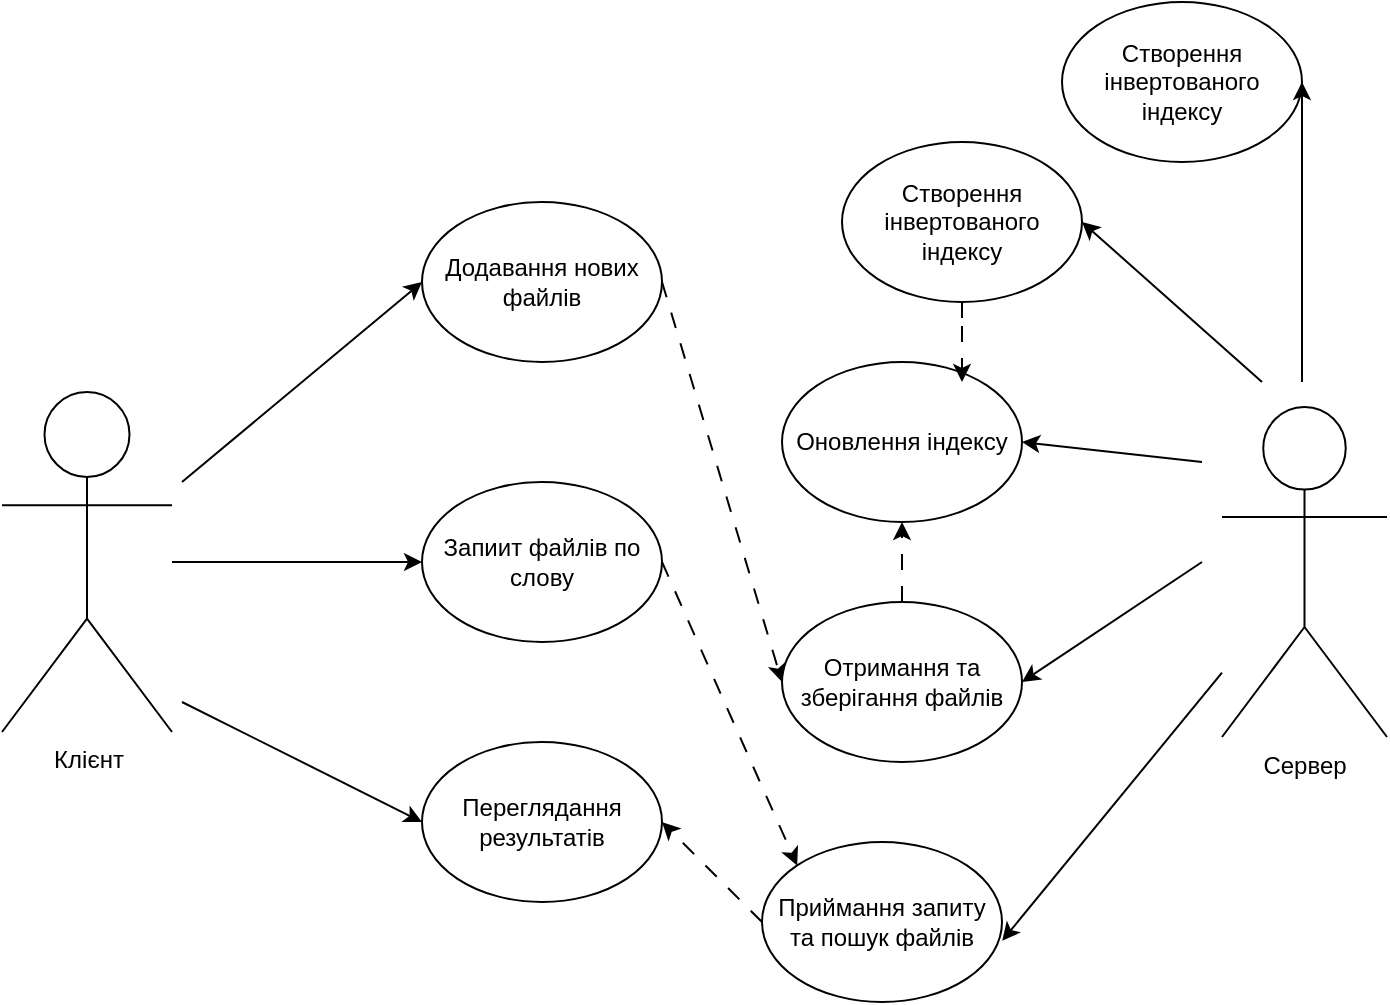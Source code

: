 <mxfile version="25.0.3">
  <diagram name="Страница — 1" id="AQTN_n5TGQM33fJpXe2M">
    <mxGraphModel dx="794" dy="492" grid="1" gridSize="10" guides="1" tooltips="1" connect="1" arrows="1" fold="1" page="1" pageScale="1" pageWidth="827" pageHeight="1169" math="0" shadow="0">
      <root>
        <mxCell id="0" />
        <mxCell id="1" parent="0" />
        <mxCell id="dzjpFy8o0CI6L5R3JiBC-13" style="edgeStyle=orthogonalEdgeStyle;rounded=0;orthogonalLoop=1;jettySize=auto;html=1;entryX=0;entryY=0.5;entryDx=0;entryDy=0;" parent="1" source="dzjpFy8o0CI6L5R3JiBC-1" target="dzjpFy8o0CI6L5R3JiBC-6" edge="1">
          <mxGeometry relative="1" as="geometry">
            <mxPoint x="280" y="285.0" as="targetPoint" />
          </mxGeometry>
        </mxCell>
        <mxCell id="dzjpFy8o0CI6L5R3JiBC-1" value="Клієнт" style="shape=umlActor;verticalLabelPosition=bottom;verticalAlign=top;html=1;outlineConnect=0;" parent="1" vertex="1">
          <mxGeometry x="80" y="195" width="85" height="170" as="geometry" />
        </mxCell>
        <mxCell id="dzjpFy8o0CI6L5R3JiBC-2" value="Додавання нових файлів" style="ellipse;whiteSpace=wrap;html=1;" parent="1" vertex="1">
          <mxGeometry x="290" y="100" width="120" height="80" as="geometry" />
        </mxCell>
        <mxCell id="dzjpFy8o0CI6L5R3JiBC-3" value="Сервер" style="shape=umlActor;verticalLabelPosition=bottom;verticalAlign=top;html=1;outlineConnect=0;" parent="1" vertex="1">
          <mxGeometry x="690" y="202.5" width="82.5" height="165" as="geometry" />
        </mxCell>
        <mxCell id="dzjpFy8o0CI6L5R3JiBC-6" value="Запиит файлів по слову" style="ellipse;whiteSpace=wrap;html=1;" parent="1" vertex="1">
          <mxGeometry x="290" y="240" width="120" height="80" as="geometry" />
        </mxCell>
        <mxCell id="dzjpFy8o0CI6L5R3JiBC-7" value="Переглядання результатів" style="ellipse;whiteSpace=wrap;html=1;" parent="1" vertex="1">
          <mxGeometry x="290" y="370" width="120" height="80" as="geometry" />
        </mxCell>
        <mxCell id="dzjpFy8o0CI6L5R3JiBC-8" value="Створення інвертованого індексу" style="ellipse;whiteSpace=wrap;html=1;" parent="1" vertex="1">
          <mxGeometry x="500" y="70" width="120" height="80" as="geometry" />
        </mxCell>
        <mxCell id="dzjpFy8o0CI6L5R3JiBC-9" value="Оновлення індексу" style="ellipse;whiteSpace=wrap;html=1;" parent="1" vertex="1">
          <mxGeometry x="470" y="180" width="120" height="80" as="geometry" />
        </mxCell>
        <mxCell id="dzjpFy8o0CI6L5R3JiBC-10" value="Приймання запиту та пошук файлів" style="ellipse;whiteSpace=wrap;html=1;" parent="1" vertex="1">
          <mxGeometry x="460" y="420" width="120" height="80" as="geometry" />
        </mxCell>
        <mxCell id="dzjpFy8o0CI6L5R3JiBC-23" value="" style="edgeStyle=orthogonalEdgeStyle;rounded=0;orthogonalLoop=1;jettySize=auto;html=1;dashed=1;dashPattern=8 8;" parent="1" source="dzjpFy8o0CI6L5R3JiBC-11" target="dzjpFy8o0CI6L5R3JiBC-9" edge="1">
          <mxGeometry relative="1" as="geometry" />
        </mxCell>
        <mxCell id="dzjpFy8o0CI6L5R3JiBC-11" value="Отримання та зберігання файлів" style="ellipse;whiteSpace=wrap;html=1;" parent="1" vertex="1">
          <mxGeometry x="470" y="300" width="120" height="80" as="geometry" />
        </mxCell>
        <mxCell id="dzjpFy8o0CI6L5R3JiBC-28" value="" style="endArrow=classic;html=1;rounded=0;entryX=0;entryY=0.5;entryDx=0;entryDy=0;" parent="1" target="dzjpFy8o0CI6L5R3JiBC-2" edge="1">
          <mxGeometry width="50" height="50" relative="1" as="geometry">
            <mxPoint x="170" y="240" as="sourcePoint" />
            <mxPoint x="220" y="190" as="targetPoint" />
          </mxGeometry>
        </mxCell>
        <mxCell id="dzjpFy8o0CI6L5R3JiBC-29" value="" style="endArrow=classic;html=1;rounded=0;entryX=1;entryY=0.5;entryDx=0;entryDy=0;" parent="1" target="dzjpFy8o0CI6L5R3JiBC-8" edge="1">
          <mxGeometry width="50" height="50" relative="1" as="geometry">
            <mxPoint x="710" y="190" as="sourcePoint" />
            <mxPoint x="760" y="140" as="targetPoint" />
          </mxGeometry>
        </mxCell>
        <mxCell id="dzjpFy8o0CI6L5R3JiBC-30" value="" style="endArrow=classic;html=1;rounded=0;entryX=1;entryY=0.5;entryDx=0;entryDy=0;" parent="1" target="dzjpFy8o0CI6L5R3JiBC-11" edge="1">
          <mxGeometry width="50" height="50" relative="1" as="geometry">
            <mxPoint x="680" y="280" as="sourcePoint" />
            <mxPoint x="590" y="260" as="targetPoint" />
          </mxGeometry>
        </mxCell>
        <mxCell id="dzjpFy8o0CI6L5R3JiBC-31" value="" style="endArrow=classic;html=1;rounded=0;entryX=1;entryY=0.5;entryDx=0;entryDy=0;" parent="1" target="dzjpFy8o0CI6L5R3JiBC-9" edge="1">
          <mxGeometry width="50" height="50" relative="1" as="geometry">
            <mxPoint x="680" y="230" as="sourcePoint" />
            <mxPoint x="590" y="260" as="targetPoint" />
          </mxGeometry>
        </mxCell>
        <mxCell id="dzjpFy8o0CI6L5R3JiBC-32" value="" style="endArrow=classic;html=1;rounded=0;entryX=1.001;entryY=0.617;entryDx=0;entryDy=0;entryPerimeter=0;" parent="1" source="dzjpFy8o0CI6L5R3JiBC-3" target="dzjpFy8o0CI6L5R3JiBC-10" edge="1">
          <mxGeometry width="50" height="50" relative="1" as="geometry">
            <mxPoint x="590" y="440" as="sourcePoint" />
            <mxPoint x="640" y="390" as="targetPoint" />
          </mxGeometry>
        </mxCell>
        <mxCell id="dzjpFy8o0CI6L5R3JiBC-33" value="" style="endArrow=classic;html=1;rounded=0;entryX=0;entryY=0.5;entryDx=0;entryDy=0;" parent="1" target="dzjpFy8o0CI6L5R3JiBC-7" edge="1">
          <mxGeometry width="50" height="50" relative="1" as="geometry">
            <mxPoint x="170" y="350" as="sourcePoint" />
            <mxPoint x="590" y="260" as="targetPoint" />
          </mxGeometry>
        </mxCell>
        <mxCell id="dzjpFy8o0CI6L5R3JiBC-35" value="" style="endArrow=classic;html=1;rounded=0;exitX=1;exitY=0.5;exitDx=0;exitDy=0;entryX=0;entryY=0.5;entryDx=0;entryDy=0;dashed=1;dashPattern=8 8;" parent="1" source="dzjpFy8o0CI6L5R3JiBC-2" target="dzjpFy8o0CI6L5R3JiBC-11" edge="1">
          <mxGeometry width="50" height="50" relative="1" as="geometry">
            <mxPoint x="390" y="310" as="sourcePoint" />
            <mxPoint x="440" y="260" as="targetPoint" />
          </mxGeometry>
        </mxCell>
        <mxCell id="dzjpFy8o0CI6L5R3JiBC-36" value="" style="endArrow=classic;html=1;rounded=0;entryX=0;entryY=0;entryDx=0;entryDy=0;exitX=1;exitY=0.5;exitDx=0;exitDy=0;exitPerimeter=0;dashed=1;dashPattern=8 8;" parent="1" source="dzjpFy8o0CI6L5R3JiBC-6" target="dzjpFy8o0CI6L5R3JiBC-10" edge="1">
          <mxGeometry width="50" height="50" relative="1" as="geometry">
            <mxPoint x="410" y="290" as="sourcePoint" />
            <mxPoint x="460" y="240" as="targetPoint" />
          </mxGeometry>
        </mxCell>
        <mxCell id="dzjpFy8o0CI6L5R3JiBC-37" value="" style="endArrow=classic;html=1;rounded=0;entryX=1;entryY=0.5;entryDx=0;entryDy=0;exitX=0;exitY=0.5;exitDx=0;exitDy=0;dashed=1;dashPattern=8 8;" parent="1" source="dzjpFy8o0CI6L5R3JiBC-10" target="dzjpFy8o0CI6L5R3JiBC-7" edge="1">
          <mxGeometry width="50" height="50" relative="1" as="geometry">
            <mxPoint x="380" y="540" as="sourcePoint" />
            <mxPoint x="430" y="490" as="targetPoint" />
          </mxGeometry>
        </mxCell>
        <mxCell id="6NjrwluouJcs5ArOIIVt-1" value="Створення інвертованого індексу" style="ellipse;whiteSpace=wrap;html=1;" vertex="1" parent="1">
          <mxGeometry x="610" width="120" height="80" as="geometry" />
        </mxCell>
        <mxCell id="6NjrwluouJcs5ArOIIVt-2" value="" style="endArrow=classic;html=1;rounded=0;entryX=1;entryY=0.5;entryDx=0;entryDy=0;" edge="1" parent="1" target="6NjrwluouJcs5ArOIIVt-1">
          <mxGeometry width="50" height="50" relative="1" as="geometry">
            <mxPoint x="730" y="190" as="sourcePoint" />
            <mxPoint x="890" y="90" as="targetPoint" />
          </mxGeometry>
        </mxCell>
        <mxCell id="6NjrwluouJcs5ArOIIVt-6" style="edgeStyle=orthogonalEdgeStyle;rounded=0;orthogonalLoop=1;jettySize=auto;html=1;entryX=0.75;entryY=0.125;entryDx=0;entryDy=0;entryPerimeter=0;dashed=1;dashPattern=8 8;" edge="1" parent="1" source="dzjpFy8o0CI6L5R3JiBC-8" target="dzjpFy8o0CI6L5R3JiBC-9">
          <mxGeometry relative="1" as="geometry" />
        </mxCell>
      </root>
    </mxGraphModel>
  </diagram>
</mxfile>
